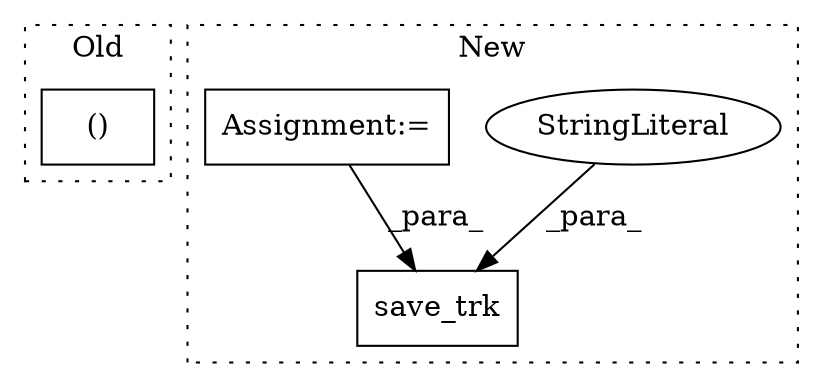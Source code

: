 digraph G {
subgraph cluster0 {
1 [label="()" a="106" s="3589" l="27" shape="box"];
label = "Old";
style="dotted";
}
subgraph cluster1 {
2 [label="save_trk" a="32" s="5040,5076" l="9,1" shape="box"];
3 [label="StringLiteral" a="45" s="5059" l="11" shape="ellipse"];
4 [label="Assignment:=" a="7" s="4068" l="1" shape="box"];
label = "New";
style="dotted";
}
3 -> 2 [label="_para_"];
4 -> 2 [label="_para_"];
}